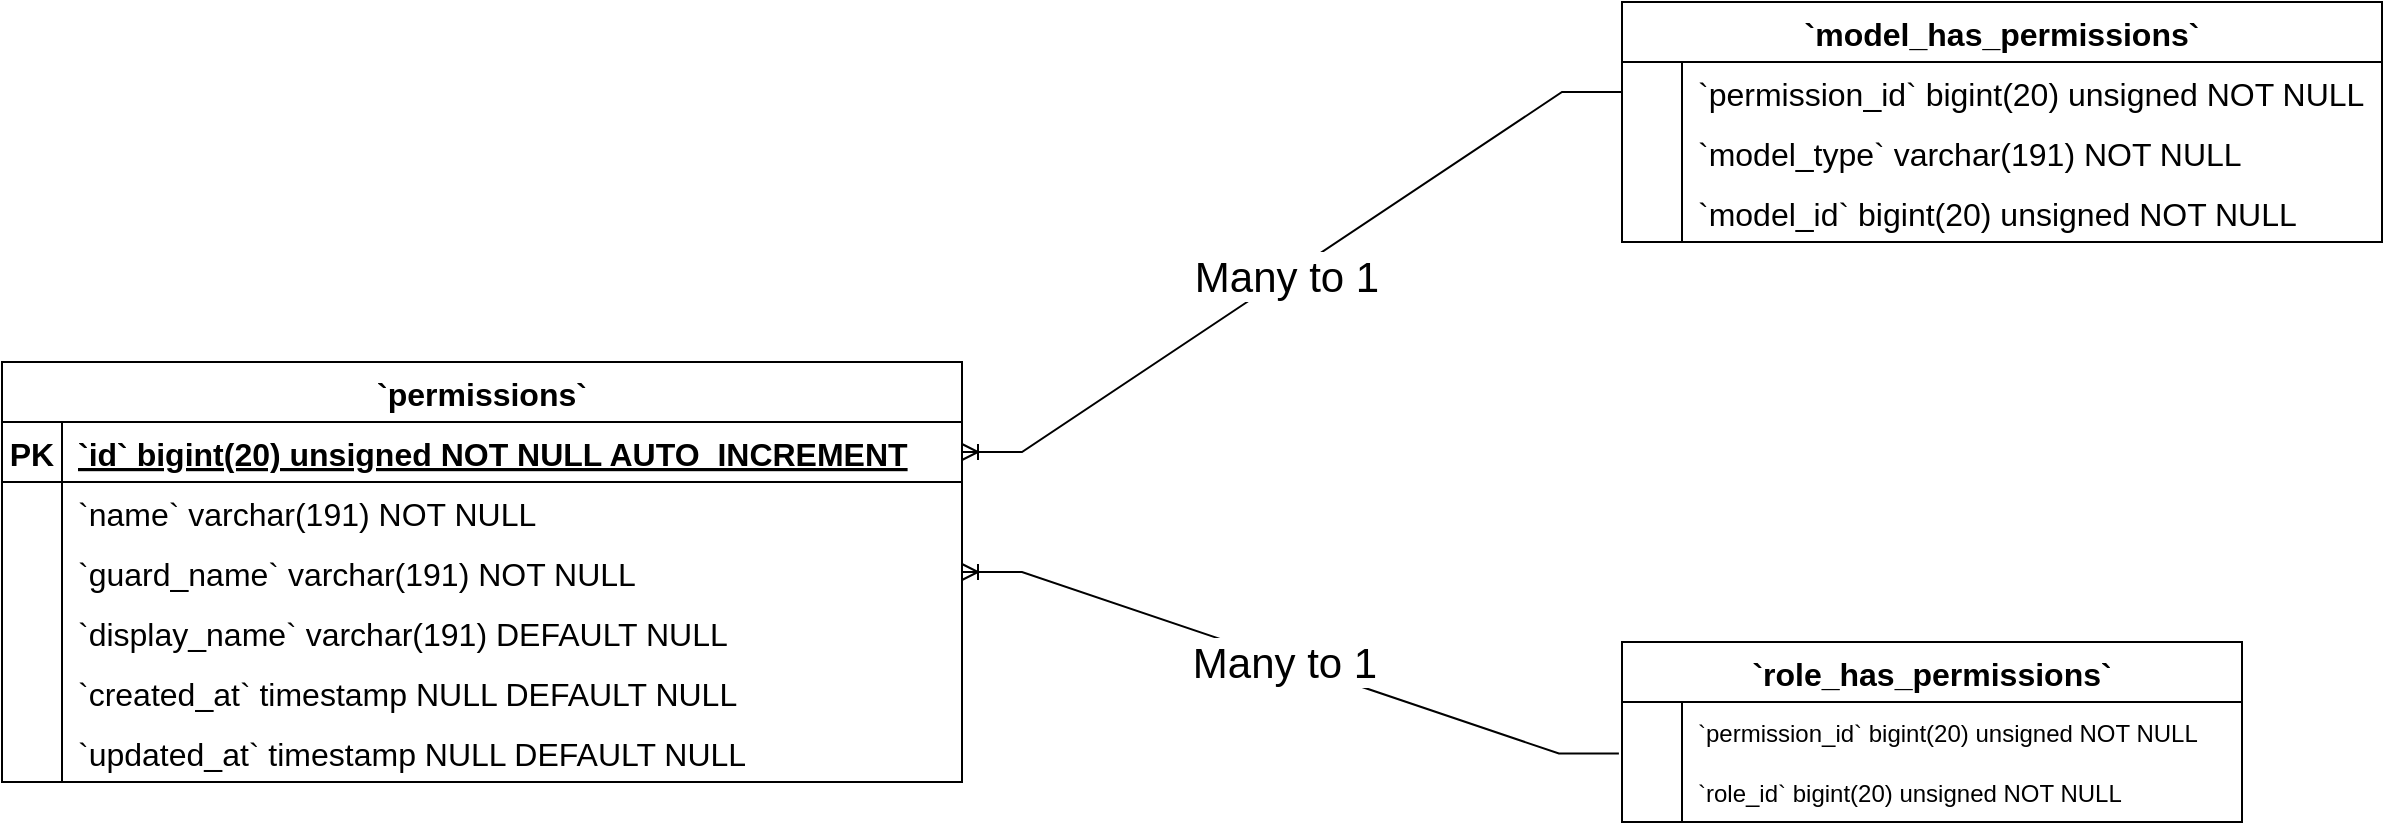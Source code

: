 <mxfile version="24.2.8" type="github">
  <diagram name="Page-1" id="tpcj-IPgKjxKGyHBcLKC">
    <mxGraphModel dx="1323" dy="687" grid="1" gridSize="10" guides="1" tooltips="1" connect="1" arrows="1" fold="1" page="1" pageScale="1" pageWidth="850" pageHeight="1100" math="0" shadow="0">
      <root>
        <mxCell id="0" />
        <mxCell id="1" parent="0" />
        <mxCell id="-ubXxWE5U1ih3pDJ44WY-2" value="`permissions`" style="shape=table;startSize=30;container=1;collapsible=1;childLayout=tableLayout;fixedRows=1;rowLines=0;fontStyle=1;align=center;resizeLast=1;fontSize=16;" vertex="1" parent="1">
          <mxGeometry x="490" y="300" width="480" height="210" as="geometry" />
        </mxCell>
        <mxCell id="-ubXxWE5U1ih3pDJ44WY-3" value="" style="shape=tableRow;horizontal=0;startSize=0;swimlaneHead=0;swimlaneBody=0;fillColor=none;collapsible=0;dropTarget=0;points=[[0,0.5],[1,0.5]];portConstraint=eastwest;strokeColor=inherit;top=0;left=0;right=0;bottom=1;fontSize=16;" vertex="1" parent="-ubXxWE5U1ih3pDJ44WY-2">
          <mxGeometry y="30" width="480" height="30" as="geometry" />
        </mxCell>
        <mxCell id="-ubXxWE5U1ih3pDJ44WY-4" value="PK" style="shape=partialRectangle;overflow=hidden;connectable=0;fillColor=none;strokeColor=inherit;top=0;left=0;bottom=0;right=0;fontStyle=1;fontSize=16;" vertex="1" parent="-ubXxWE5U1ih3pDJ44WY-3">
          <mxGeometry width="30" height="30" as="geometry">
            <mxRectangle width="30" height="30" as="alternateBounds" />
          </mxGeometry>
        </mxCell>
        <mxCell id="-ubXxWE5U1ih3pDJ44WY-5" value="`id` bigint(20) unsigned NOT NULL AUTO_INCREMENT" style="shape=partialRectangle;overflow=hidden;connectable=0;fillColor=none;align=left;strokeColor=inherit;top=0;left=0;bottom=0;right=0;spacingLeft=6;fontStyle=5;fontSize=16;" vertex="1" parent="-ubXxWE5U1ih3pDJ44WY-3">
          <mxGeometry x="30" width="450" height="30" as="geometry">
            <mxRectangle width="450" height="30" as="alternateBounds" />
          </mxGeometry>
        </mxCell>
        <mxCell id="-ubXxWE5U1ih3pDJ44WY-6" value="" style="shape=tableRow;horizontal=0;startSize=0;swimlaneHead=0;swimlaneBody=0;fillColor=none;collapsible=0;dropTarget=0;points=[[0,0.5],[1,0.5]];portConstraint=eastwest;strokeColor=inherit;top=0;left=0;right=0;bottom=0;fontSize=16;" vertex="1" parent="-ubXxWE5U1ih3pDJ44WY-2">
          <mxGeometry y="60" width="480" height="30" as="geometry" />
        </mxCell>
        <mxCell id="-ubXxWE5U1ih3pDJ44WY-7" value="" style="shape=partialRectangle;overflow=hidden;connectable=0;fillColor=none;strokeColor=inherit;top=0;left=0;bottom=0;right=0;fontSize=16;" vertex="1" parent="-ubXxWE5U1ih3pDJ44WY-6">
          <mxGeometry width="30" height="30" as="geometry">
            <mxRectangle width="30" height="30" as="alternateBounds" />
          </mxGeometry>
        </mxCell>
        <mxCell id="-ubXxWE5U1ih3pDJ44WY-8" value="`name` varchar(191) NOT NULL" style="shape=partialRectangle;overflow=hidden;connectable=0;fillColor=none;align=left;strokeColor=inherit;top=0;left=0;bottom=0;right=0;spacingLeft=6;fontSize=16;" vertex="1" parent="-ubXxWE5U1ih3pDJ44WY-6">
          <mxGeometry x="30" width="450" height="30" as="geometry">
            <mxRectangle width="450" height="30" as="alternateBounds" />
          </mxGeometry>
        </mxCell>
        <mxCell id="-ubXxWE5U1ih3pDJ44WY-9" value="" style="shape=tableRow;horizontal=0;startSize=0;swimlaneHead=0;swimlaneBody=0;fillColor=none;collapsible=0;dropTarget=0;points=[[0,0.5],[1,0.5]];portConstraint=eastwest;strokeColor=inherit;top=0;left=0;right=0;bottom=0;fontSize=16;" vertex="1" parent="-ubXxWE5U1ih3pDJ44WY-2">
          <mxGeometry y="90" width="480" height="30" as="geometry" />
        </mxCell>
        <mxCell id="-ubXxWE5U1ih3pDJ44WY-10" value="" style="shape=partialRectangle;overflow=hidden;connectable=0;fillColor=none;strokeColor=inherit;top=0;left=0;bottom=0;right=0;fontSize=16;" vertex="1" parent="-ubXxWE5U1ih3pDJ44WY-9">
          <mxGeometry width="30" height="30" as="geometry">
            <mxRectangle width="30" height="30" as="alternateBounds" />
          </mxGeometry>
        </mxCell>
        <mxCell id="-ubXxWE5U1ih3pDJ44WY-11" value="`guard_name` varchar(191) NOT NULL" style="shape=partialRectangle;overflow=hidden;connectable=0;fillColor=none;align=left;strokeColor=inherit;top=0;left=0;bottom=0;right=0;spacingLeft=6;fontSize=16;" vertex="1" parent="-ubXxWE5U1ih3pDJ44WY-9">
          <mxGeometry x="30" width="450" height="30" as="geometry">
            <mxRectangle width="450" height="30" as="alternateBounds" />
          </mxGeometry>
        </mxCell>
        <mxCell id="-ubXxWE5U1ih3pDJ44WY-12" value="" style="shape=tableRow;horizontal=0;startSize=0;swimlaneHead=0;swimlaneBody=0;fillColor=none;collapsible=0;dropTarget=0;points=[[0,0.5],[1,0.5]];portConstraint=eastwest;strokeColor=inherit;top=0;left=0;right=0;bottom=0;fontSize=16;" vertex="1" parent="-ubXxWE5U1ih3pDJ44WY-2">
          <mxGeometry y="120" width="480" height="30" as="geometry" />
        </mxCell>
        <mxCell id="-ubXxWE5U1ih3pDJ44WY-13" value="" style="shape=partialRectangle;overflow=hidden;connectable=0;fillColor=none;strokeColor=inherit;top=0;left=0;bottom=0;right=0;fontSize=16;" vertex="1" parent="-ubXxWE5U1ih3pDJ44WY-12">
          <mxGeometry width="30" height="30" as="geometry">
            <mxRectangle width="30" height="30" as="alternateBounds" />
          </mxGeometry>
        </mxCell>
        <mxCell id="-ubXxWE5U1ih3pDJ44WY-14" value="`display_name` varchar(191) DEFAULT NULL" style="shape=partialRectangle;overflow=hidden;connectable=0;fillColor=none;align=left;strokeColor=inherit;top=0;left=0;bottom=0;right=0;spacingLeft=6;fontSize=16;" vertex="1" parent="-ubXxWE5U1ih3pDJ44WY-12">
          <mxGeometry x="30" width="450" height="30" as="geometry">
            <mxRectangle width="450" height="30" as="alternateBounds" />
          </mxGeometry>
        </mxCell>
        <mxCell id="-ubXxWE5U1ih3pDJ44WY-15" value="" style="shape=tableRow;horizontal=0;startSize=0;swimlaneHead=0;swimlaneBody=0;fillColor=none;collapsible=0;dropTarget=0;points=[[0,0.5],[1,0.5]];portConstraint=eastwest;strokeColor=inherit;top=0;left=0;right=0;bottom=0;fontSize=16;" vertex="1" parent="-ubXxWE5U1ih3pDJ44WY-2">
          <mxGeometry y="150" width="480" height="30" as="geometry" />
        </mxCell>
        <mxCell id="-ubXxWE5U1ih3pDJ44WY-16" value="" style="shape=partialRectangle;overflow=hidden;connectable=0;fillColor=none;strokeColor=inherit;top=0;left=0;bottom=0;right=0;fontSize=16;" vertex="1" parent="-ubXxWE5U1ih3pDJ44WY-15">
          <mxGeometry width="30" height="30" as="geometry">
            <mxRectangle width="30" height="30" as="alternateBounds" />
          </mxGeometry>
        </mxCell>
        <mxCell id="-ubXxWE5U1ih3pDJ44WY-17" value="`created_at` timestamp NULL DEFAULT NULL" style="shape=partialRectangle;overflow=hidden;connectable=0;fillColor=none;align=left;strokeColor=inherit;top=0;left=0;bottom=0;right=0;spacingLeft=6;fontSize=16;" vertex="1" parent="-ubXxWE5U1ih3pDJ44WY-15">
          <mxGeometry x="30" width="450" height="30" as="geometry">
            <mxRectangle width="450" height="30" as="alternateBounds" />
          </mxGeometry>
        </mxCell>
        <mxCell id="-ubXxWE5U1ih3pDJ44WY-18" value="" style="shape=tableRow;horizontal=0;startSize=0;swimlaneHead=0;swimlaneBody=0;fillColor=none;collapsible=0;dropTarget=0;points=[[0,0.5],[1,0.5]];portConstraint=eastwest;strokeColor=inherit;top=0;left=0;right=0;bottom=0;fontSize=16;" vertex="1" parent="-ubXxWE5U1ih3pDJ44WY-2">
          <mxGeometry y="180" width="480" height="30" as="geometry" />
        </mxCell>
        <mxCell id="-ubXxWE5U1ih3pDJ44WY-19" value="" style="shape=partialRectangle;overflow=hidden;connectable=0;fillColor=none;strokeColor=inherit;top=0;left=0;bottom=0;right=0;fontSize=16;" vertex="1" parent="-ubXxWE5U1ih3pDJ44WY-18">
          <mxGeometry width="30" height="30" as="geometry">
            <mxRectangle width="30" height="30" as="alternateBounds" />
          </mxGeometry>
        </mxCell>
        <mxCell id="-ubXxWE5U1ih3pDJ44WY-20" value="`updated_at` timestamp NULL DEFAULT NULL" style="shape=partialRectangle;overflow=hidden;connectable=0;fillColor=none;align=left;strokeColor=inherit;top=0;left=0;bottom=0;right=0;spacingLeft=6;fontSize=16;" vertex="1" parent="-ubXxWE5U1ih3pDJ44WY-18">
          <mxGeometry x="30" width="450" height="30" as="geometry">
            <mxRectangle width="450" height="30" as="alternateBounds" />
          </mxGeometry>
        </mxCell>
        <mxCell id="-ubXxWE5U1ih3pDJ44WY-21" value="`model_has_permissions`" style="shape=table;startSize=30;container=1;collapsible=1;childLayout=tableLayout;fixedRows=1;rowLines=0;fontStyle=1;align=center;resizeLast=1;fontSize=16;" vertex="1" parent="1">
          <mxGeometry x="1300" y="120" width="380" height="120" as="geometry" />
        </mxCell>
        <mxCell id="-ubXxWE5U1ih3pDJ44WY-22" value="" style="shape=tableRow;horizontal=0;startSize=0;swimlaneHead=0;swimlaneBody=0;fillColor=none;collapsible=0;dropTarget=0;points=[[0,0.5],[1,0.5]];portConstraint=eastwest;strokeColor=inherit;top=0;left=0;right=0;bottom=0;fontSize=16;" vertex="1" parent="-ubXxWE5U1ih3pDJ44WY-21">
          <mxGeometry y="30" width="380" height="30" as="geometry" />
        </mxCell>
        <mxCell id="-ubXxWE5U1ih3pDJ44WY-23" value="" style="shape=partialRectangle;overflow=hidden;connectable=0;fillColor=none;strokeColor=inherit;top=0;left=0;bottom=0;right=0;fontSize=16;" vertex="1" parent="-ubXxWE5U1ih3pDJ44WY-22">
          <mxGeometry width="30" height="30" as="geometry">
            <mxRectangle width="30" height="30" as="alternateBounds" />
          </mxGeometry>
        </mxCell>
        <mxCell id="-ubXxWE5U1ih3pDJ44WY-24" value="`permission_id` bigint(20) unsigned NOT NULL" style="shape=partialRectangle;overflow=hidden;connectable=0;fillColor=none;align=left;strokeColor=inherit;top=0;left=0;bottom=0;right=0;spacingLeft=6;fontSize=16;" vertex="1" parent="-ubXxWE5U1ih3pDJ44WY-22">
          <mxGeometry x="30" width="350" height="30" as="geometry">
            <mxRectangle width="350" height="30" as="alternateBounds" />
          </mxGeometry>
        </mxCell>
        <mxCell id="-ubXxWE5U1ih3pDJ44WY-25" value="" style="shape=tableRow;horizontal=0;startSize=0;swimlaneHead=0;swimlaneBody=0;fillColor=none;collapsible=0;dropTarget=0;points=[[0,0.5],[1,0.5]];portConstraint=eastwest;strokeColor=inherit;top=0;left=0;right=0;bottom=0;fontSize=16;" vertex="1" parent="-ubXxWE5U1ih3pDJ44WY-21">
          <mxGeometry y="60" width="380" height="30" as="geometry" />
        </mxCell>
        <mxCell id="-ubXxWE5U1ih3pDJ44WY-26" value="" style="shape=partialRectangle;overflow=hidden;connectable=0;fillColor=none;strokeColor=inherit;top=0;left=0;bottom=0;right=0;fontSize=16;" vertex="1" parent="-ubXxWE5U1ih3pDJ44WY-25">
          <mxGeometry width="30" height="30" as="geometry">
            <mxRectangle width="30" height="30" as="alternateBounds" />
          </mxGeometry>
        </mxCell>
        <mxCell id="-ubXxWE5U1ih3pDJ44WY-27" value="`model_type` varchar(191) NOT NULL" style="shape=partialRectangle;overflow=hidden;connectable=0;fillColor=none;align=left;strokeColor=inherit;top=0;left=0;bottom=0;right=0;spacingLeft=6;fontSize=16;" vertex="1" parent="-ubXxWE5U1ih3pDJ44WY-25">
          <mxGeometry x="30" width="350" height="30" as="geometry">
            <mxRectangle width="350" height="30" as="alternateBounds" />
          </mxGeometry>
        </mxCell>
        <mxCell id="-ubXxWE5U1ih3pDJ44WY-28" value="" style="shape=tableRow;horizontal=0;startSize=0;swimlaneHead=0;swimlaneBody=0;fillColor=none;collapsible=0;dropTarget=0;points=[[0,0.5],[1,0.5]];portConstraint=eastwest;strokeColor=inherit;top=0;left=0;right=0;bottom=0;fontSize=16;" vertex="1" parent="-ubXxWE5U1ih3pDJ44WY-21">
          <mxGeometry y="90" width="380" height="30" as="geometry" />
        </mxCell>
        <mxCell id="-ubXxWE5U1ih3pDJ44WY-29" value="" style="shape=partialRectangle;overflow=hidden;connectable=0;fillColor=none;strokeColor=inherit;top=0;left=0;bottom=0;right=0;fontSize=16;" vertex="1" parent="-ubXxWE5U1ih3pDJ44WY-28">
          <mxGeometry width="30" height="30" as="geometry">
            <mxRectangle width="30" height="30" as="alternateBounds" />
          </mxGeometry>
        </mxCell>
        <mxCell id="-ubXxWE5U1ih3pDJ44WY-30" value="`model_id` bigint(20) unsigned NOT NULL" style="shape=partialRectangle;overflow=hidden;connectable=0;fillColor=none;align=left;strokeColor=inherit;top=0;left=0;bottom=0;right=0;spacingLeft=6;fontSize=16;" vertex="1" parent="-ubXxWE5U1ih3pDJ44WY-28">
          <mxGeometry x="30" width="350" height="30" as="geometry">
            <mxRectangle width="350" height="30" as="alternateBounds" />
          </mxGeometry>
        </mxCell>
        <mxCell id="-ubXxWE5U1ih3pDJ44WY-31" value="" style="edgeStyle=entityRelationEdgeStyle;fontSize=12;html=1;endArrow=ERoneToMany;rounded=0;exitX=0;exitY=0.5;exitDx=0;exitDy=0;" edge="1" parent="1" source="-ubXxWE5U1ih3pDJ44WY-22" target="-ubXxWE5U1ih3pDJ44WY-3">
          <mxGeometry width="100" height="100" relative="1" as="geometry">
            <mxPoint x="430" y="330" as="sourcePoint" />
            <mxPoint x="530" y="230" as="targetPoint" />
          </mxGeometry>
        </mxCell>
        <mxCell id="-ubXxWE5U1ih3pDJ44WY-32" value="&lt;font style=&quot;font-size: 21px;&quot;&gt;Many to 1&lt;/font&gt;" style="edgeLabel;html=1;align=center;verticalAlign=middle;resizable=0;points=[];" vertex="1" connectable="0" parent="-ubXxWE5U1ih3pDJ44WY-31">
          <mxGeometry x="0.014" relative="1" as="geometry">
            <mxPoint x="-1" as="offset" />
          </mxGeometry>
        </mxCell>
        <mxCell id="-ubXxWE5U1ih3pDJ44WY-33" value="`role_has_permissions`" style="shape=table;startSize=30;container=1;collapsible=1;childLayout=tableLayout;fixedRows=1;rowLines=0;fontStyle=1;align=center;resizeLast=1;fontSize=16;" vertex="1" parent="1">
          <mxGeometry x="1300" y="440" width="310" height="90" as="geometry" />
        </mxCell>
        <mxCell id="-ubXxWE5U1ih3pDJ44WY-34" value="" style="shape=tableRow;horizontal=0;startSize=0;swimlaneHead=0;swimlaneBody=0;fillColor=none;collapsible=0;dropTarget=0;points=[[0,0.5],[1,0.5]];portConstraint=eastwest;strokeColor=inherit;top=0;left=0;right=0;bottom=0;" vertex="1" parent="-ubXxWE5U1ih3pDJ44WY-33">
          <mxGeometry y="30" width="310" height="30" as="geometry" />
        </mxCell>
        <mxCell id="-ubXxWE5U1ih3pDJ44WY-35" value="" style="shape=partialRectangle;overflow=hidden;connectable=0;fillColor=none;strokeColor=inherit;top=0;left=0;bottom=0;right=0;" vertex="1" parent="-ubXxWE5U1ih3pDJ44WY-34">
          <mxGeometry width="30" height="30" as="geometry">
            <mxRectangle width="30" height="30" as="alternateBounds" />
          </mxGeometry>
        </mxCell>
        <mxCell id="-ubXxWE5U1ih3pDJ44WY-36" value="`permission_id` bigint(20) unsigned NOT NULL" style="shape=partialRectangle;overflow=hidden;connectable=0;fillColor=none;align=left;strokeColor=inherit;top=0;left=0;bottom=0;right=0;spacingLeft=6;" vertex="1" parent="-ubXxWE5U1ih3pDJ44WY-34">
          <mxGeometry x="30" width="280" height="30" as="geometry">
            <mxRectangle width="280" height="30" as="alternateBounds" />
          </mxGeometry>
        </mxCell>
        <mxCell id="-ubXxWE5U1ih3pDJ44WY-37" value="" style="shape=tableRow;horizontal=0;startSize=0;swimlaneHead=0;swimlaneBody=0;fillColor=none;collapsible=0;dropTarget=0;points=[[0,0.5],[1,0.5]];portConstraint=eastwest;strokeColor=inherit;top=0;left=0;right=0;bottom=0;" vertex="1" parent="-ubXxWE5U1ih3pDJ44WY-33">
          <mxGeometry y="60" width="310" height="30" as="geometry" />
        </mxCell>
        <mxCell id="-ubXxWE5U1ih3pDJ44WY-38" value="" style="shape=partialRectangle;overflow=hidden;connectable=0;fillColor=none;strokeColor=inherit;top=0;left=0;bottom=0;right=0;" vertex="1" parent="-ubXxWE5U1ih3pDJ44WY-37">
          <mxGeometry width="30" height="30" as="geometry">
            <mxRectangle width="30" height="30" as="alternateBounds" />
          </mxGeometry>
        </mxCell>
        <mxCell id="-ubXxWE5U1ih3pDJ44WY-39" value="`role_id` bigint(20) unsigned NOT NULL" style="shape=partialRectangle;overflow=hidden;connectable=0;fillColor=none;align=left;strokeColor=inherit;top=0;left=0;bottom=0;right=0;spacingLeft=6;" vertex="1" parent="-ubXxWE5U1ih3pDJ44WY-37">
          <mxGeometry x="30" width="280" height="30" as="geometry">
            <mxRectangle width="280" height="30" as="alternateBounds" />
          </mxGeometry>
        </mxCell>
        <mxCell id="-ubXxWE5U1ih3pDJ44WY-41" value="" style="edgeStyle=entityRelationEdgeStyle;fontSize=12;html=1;endArrow=ERoneToMany;rounded=0;exitX=-0.005;exitY=-0.141;exitDx=0;exitDy=0;entryX=1;entryY=0.5;entryDx=0;entryDy=0;exitPerimeter=0;" edge="1" parent="1" source="-ubXxWE5U1ih3pDJ44WY-37" target="-ubXxWE5U1ih3pDJ44WY-9">
          <mxGeometry width="100" height="100" relative="1" as="geometry">
            <mxPoint x="1310" y="175" as="sourcePoint" />
            <mxPoint x="980" y="355" as="targetPoint" />
          </mxGeometry>
        </mxCell>
        <mxCell id="-ubXxWE5U1ih3pDJ44WY-42" value="&lt;font style=&quot;font-size: 21px;&quot;&gt;Many to 1&lt;/font&gt;" style="edgeLabel;html=1;align=center;verticalAlign=middle;resizable=0;points=[];" vertex="1" connectable="0" parent="-ubXxWE5U1ih3pDJ44WY-41">
          <mxGeometry x="0.014" relative="1" as="geometry">
            <mxPoint x="-1" as="offset" />
          </mxGeometry>
        </mxCell>
      </root>
    </mxGraphModel>
  </diagram>
</mxfile>
